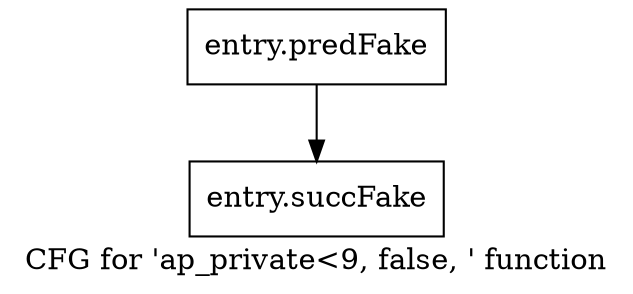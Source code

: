 digraph "CFG for 'ap_private\<9, false, ' function" {
	label="CFG for 'ap_private\<9, false, ' function";

	Node0x3afb7c0 [shape=record,filename="",linenumber="",label="{entry.predFake}"];
	Node0x3afb7c0 -> Node0x3e84050[ callList="" memoryops="" filename="/tools/Xilinx/Vitis_HLS/2022.1/include/etc/ap_private.h" execusionnum="192"];
	Node0x3e84050 [shape=record,filename="/tools/Xilinx/Vitis_HLS/2022.1/include/etc/ap_private.h",linenumber="7216",label="{entry.succFake}"];
}
